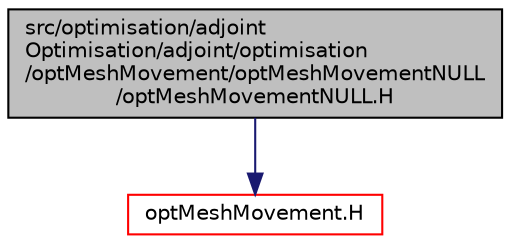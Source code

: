 digraph "src/optimisation/adjointOptimisation/adjoint/optimisation/optMeshMovement/optMeshMovementNULL/optMeshMovementNULL.H"
{
  bgcolor="transparent";
  edge [fontname="Helvetica",fontsize="10",labelfontname="Helvetica",labelfontsize="10"];
  node [fontname="Helvetica",fontsize="10",shape=record];
  Node1 [label="src/optimisation/adjoint\lOptimisation/adjoint/optimisation\l/optMeshMovement/optMeshMovementNULL\l/optMeshMovementNULL.H",height=0.2,width=0.4,color="black", fillcolor="grey75", style="filled" fontcolor="black"];
  Node1 -> Node2 [color="midnightblue",fontsize="10",style="solid",fontname="Helvetica"];
  Node2 [label="optMeshMovement.H",height=0.2,width=0.4,color="red",URL="$optMeshMovement_8H.html"];
}

